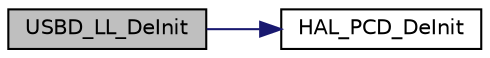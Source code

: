digraph "USBD_LL_DeInit"
{
  edge [fontname="Helvetica",fontsize="10",labelfontname="Helvetica",labelfontsize="10"];
  node [fontname="Helvetica",fontsize="10",shape=record];
  rankdir="LR";
  Node45 [label="USBD_LL_DeInit",height=0.2,width=0.4,color="black", fillcolor="grey75", style="filled", fontcolor="black"];
  Node45 -> Node46 [color="midnightblue",fontsize="10",style="solid",fontname="Helvetica"];
  Node46 [label="HAL_PCD_DeInit",height=0.2,width=0.4,color="black", fillcolor="white", style="filled",URL="$group___p_c_d___exported___functions___group1.html#gaf16d6b4eab71321e49998f13d00e38f0"];
}
